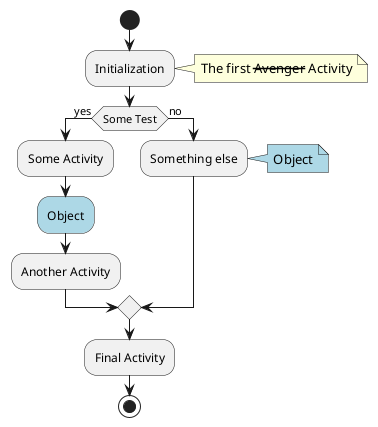 @startuml example-activity-diagram
start

:Initialization;
note right: The first <del>Avenger</del> Activity

if (Some Test) then (yes)
  :Some Activity;
  #LightBlue:Object; /'idea: activity as object flow'/
  :Another Activity;
else (no)
  :Something else;
  note right #LightBlue: Object /'idea: note as object'/
endif

:Final Activity;

stop
@enduml
